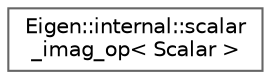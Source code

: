 digraph "Graphical Class Hierarchy"
{
 // LATEX_PDF_SIZE
  bgcolor="transparent";
  edge [fontname=Helvetica,fontsize=10,labelfontname=Helvetica,labelfontsize=10];
  node [fontname=Helvetica,fontsize=10,shape=box,height=0.2,width=0.4];
  rankdir="LR";
  Node0 [id="Node000000",label="Eigen::internal::scalar\l_imag_op\< Scalar \>",height=0.2,width=0.4,color="grey40", fillcolor="white", style="filled",URL="$structEigen_1_1internal_1_1scalar__imag__op.html",tooltip=" "];
}
